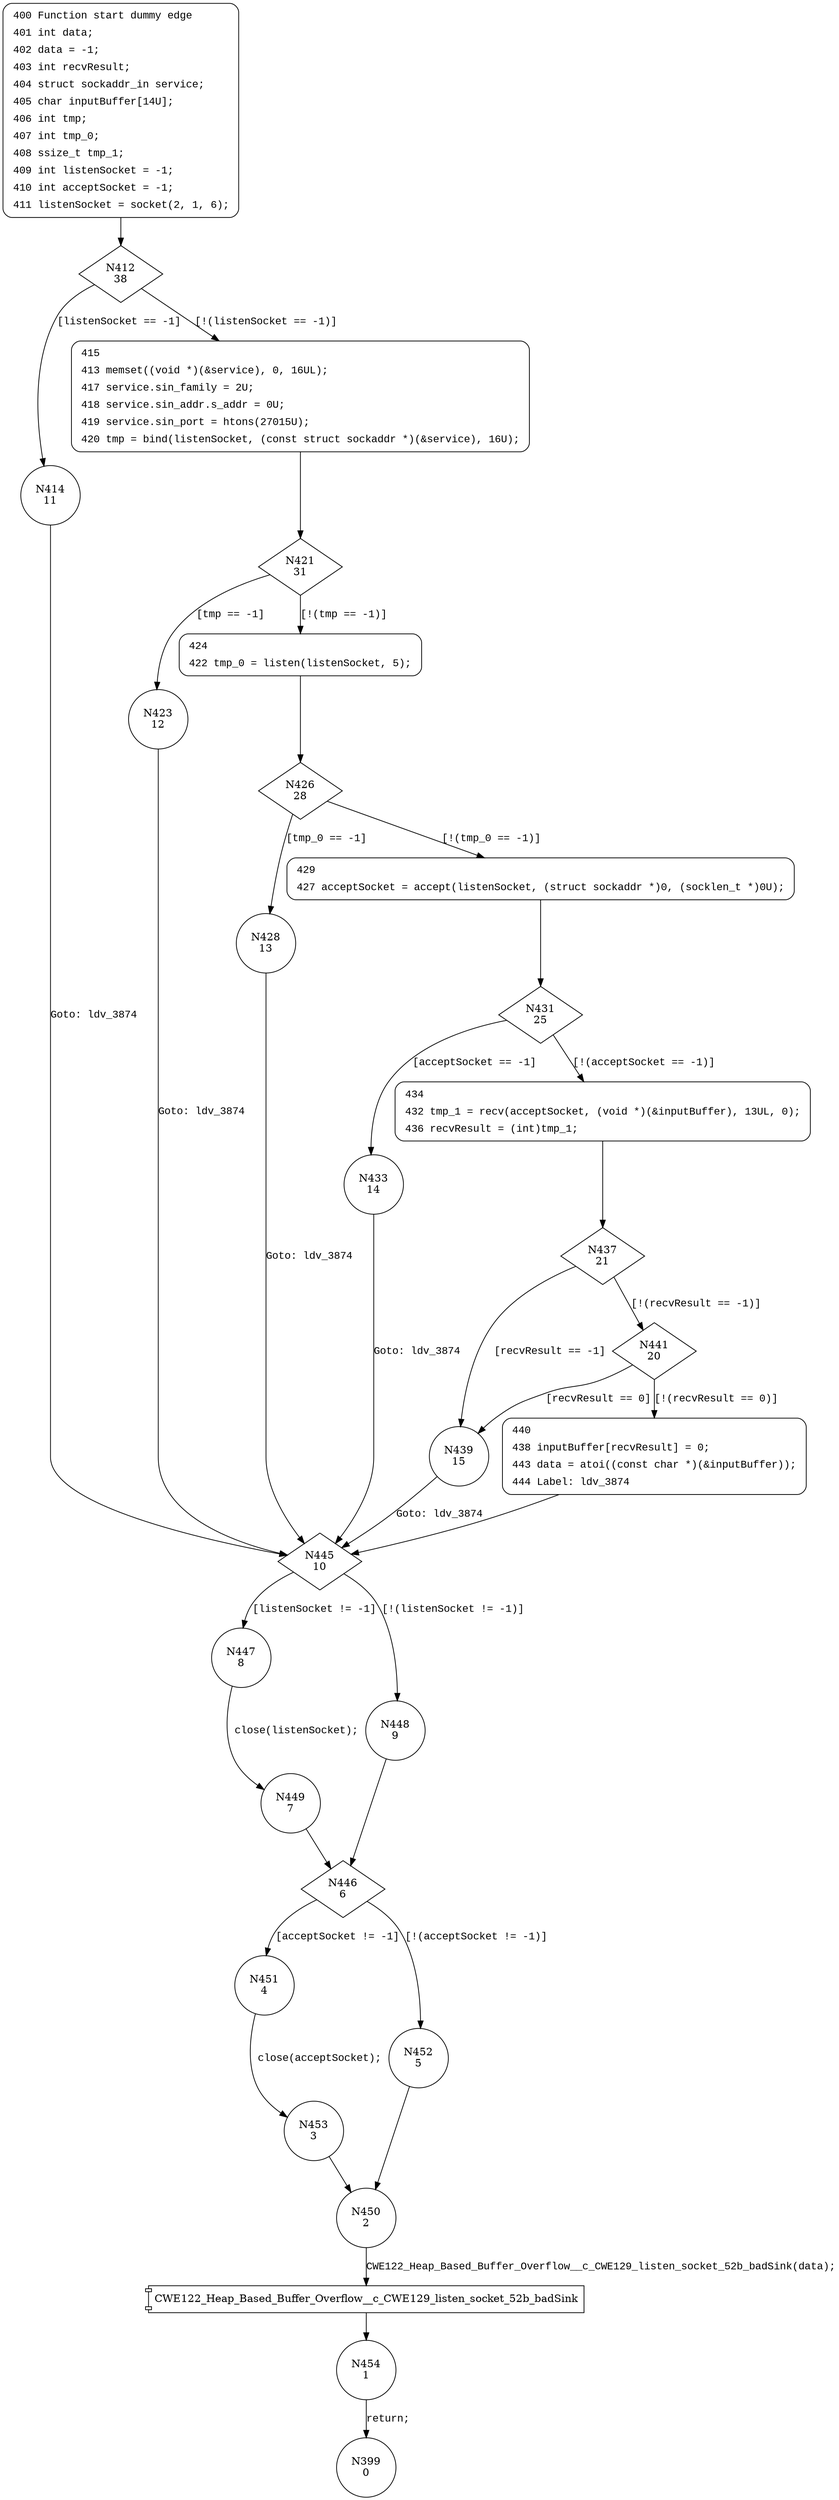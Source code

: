 digraph CWE122_Heap_Based_Buffer_Overflow__c_CWE129_listen_socket_52_bad {
412 [shape="diamond" label="N412\n38"]
414 [shape="circle" label="N414\n11"]
415 [shape="circle" label="N415\n37"]
421 [shape="diamond" label="N421\n31"]
423 [shape="circle" label="N423\n12"]
424 [shape="circle" label="N424\n30"]
426 [shape="diamond" label="N426\n28"]
428 [shape="circle" label="N428\n13"]
429 [shape="circle" label="N429\n27"]
431 [shape="diamond" label="N431\n25"]
433 [shape="circle" label="N433\n14"]
434 [shape="circle" label="N434\n24"]
437 [shape="diamond" label="N437\n21"]
439 [shape="circle" label="N439\n15"]
441 [shape="diamond" label="N441\n20"]
440 [shape="circle" label="N440\n19"]
445 [shape="diamond" label="N445\n10"]
447 [shape="circle" label="N447\n8"]
448 [shape="circle" label="N448\n9"]
446 [shape="diamond" label="N446\n6"]
451 [shape="circle" label="N451\n4"]
452 [shape="circle" label="N452\n5"]
450 [shape="circle" label="N450\n2"]
454 [shape="circle" label="N454\n1"]
453 [shape="circle" label="N453\n3"]
449 [shape="circle" label="N449\n7"]
399 [shape="circle" label="N399\n0"]
400 [style="filled,bold" penwidth="1" fillcolor="white" fontname="Courier New" shape="Mrecord" label=<<table border="0" cellborder="0" cellpadding="3" bgcolor="white"><tr><td align="right">400</td><td align="left">Function start dummy edge</td></tr><tr><td align="right">401</td><td align="left">int data;</td></tr><tr><td align="right">402</td><td align="left">data = -1;</td></tr><tr><td align="right">403</td><td align="left">int recvResult;</td></tr><tr><td align="right">404</td><td align="left">struct sockaddr_in service;</td></tr><tr><td align="right">405</td><td align="left">char inputBuffer[14U];</td></tr><tr><td align="right">406</td><td align="left">int tmp;</td></tr><tr><td align="right">407</td><td align="left">int tmp_0;</td></tr><tr><td align="right">408</td><td align="left">ssize_t tmp_1;</td></tr><tr><td align="right">409</td><td align="left">int listenSocket = -1;</td></tr><tr><td align="right">410</td><td align="left">int acceptSocket = -1;</td></tr><tr><td align="right">411</td><td align="left">listenSocket = socket(2, 1, 6);</td></tr></table>>]
400 -> 412[label=""]
415 [style="filled,bold" penwidth="1" fillcolor="white" fontname="Courier New" shape="Mrecord" label=<<table border="0" cellborder="0" cellpadding="3" bgcolor="white"><tr><td align="right">415</td><td align="left"></td></tr><tr><td align="right">413</td><td align="left">memset((void *)(&amp;service), 0, 16UL);</td></tr><tr><td align="right">417</td><td align="left">service.sin_family = 2U;</td></tr><tr><td align="right">418</td><td align="left">service.sin_addr.s_addr = 0U;</td></tr><tr><td align="right">419</td><td align="left">service.sin_port = htons(27015U);</td></tr><tr><td align="right">420</td><td align="left">tmp = bind(listenSocket, (const struct sockaddr *)(&amp;service), 16U);</td></tr></table>>]
415 -> 421[label=""]
424 [style="filled,bold" penwidth="1" fillcolor="white" fontname="Courier New" shape="Mrecord" label=<<table border="0" cellborder="0" cellpadding="3" bgcolor="white"><tr><td align="right">424</td><td align="left"></td></tr><tr><td align="right">422</td><td align="left">tmp_0 = listen(listenSocket, 5);</td></tr></table>>]
424 -> 426[label=""]
429 [style="filled,bold" penwidth="1" fillcolor="white" fontname="Courier New" shape="Mrecord" label=<<table border="0" cellborder="0" cellpadding="3" bgcolor="white"><tr><td align="right">429</td><td align="left"></td></tr><tr><td align="right">427</td><td align="left">acceptSocket = accept(listenSocket, (struct sockaddr *)0, (socklen_t *)0U);</td></tr></table>>]
429 -> 431[label=""]
434 [style="filled,bold" penwidth="1" fillcolor="white" fontname="Courier New" shape="Mrecord" label=<<table border="0" cellborder="0" cellpadding="3" bgcolor="white"><tr><td align="right">434</td><td align="left"></td></tr><tr><td align="right">432</td><td align="left">tmp_1 = recv(acceptSocket, (void *)(&amp;inputBuffer), 13UL, 0);</td></tr><tr><td align="right">436</td><td align="left">recvResult = (int)tmp_1;</td></tr></table>>]
434 -> 437[label=""]
440 [style="filled,bold" penwidth="1" fillcolor="white" fontname="Courier New" shape="Mrecord" label=<<table border="0" cellborder="0" cellpadding="3" bgcolor="white"><tr><td align="right">440</td><td align="left"></td></tr><tr><td align="right">438</td><td align="left">inputBuffer[recvResult] = 0;</td></tr><tr><td align="right">443</td><td align="left">data = atoi((const char *)(&amp;inputBuffer));</td></tr><tr><td align="right">444</td><td align="left">Label: ldv_3874</td></tr></table>>]
440 -> 445[label=""]
412 -> 414 [label="[listenSocket == -1]" fontname="Courier New"]
412 -> 415 [label="[!(listenSocket == -1)]" fontname="Courier New"]
421 -> 423 [label="[tmp == -1]" fontname="Courier New"]
421 -> 424 [label="[!(tmp == -1)]" fontname="Courier New"]
426 -> 428 [label="[tmp_0 == -1]" fontname="Courier New"]
426 -> 429 [label="[!(tmp_0 == -1)]" fontname="Courier New"]
431 -> 433 [label="[acceptSocket == -1]" fontname="Courier New"]
431 -> 434 [label="[!(acceptSocket == -1)]" fontname="Courier New"]
437 -> 439 [label="[recvResult == -1]" fontname="Courier New"]
437 -> 441 [label="[!(recvResult == -1)]" fontname="Courier New"]
441 -> 439 [label="[recvResult == 0]" fontname="Courier New"]
441 -> 440 [label="[!(recvResult == 0)]" fontname="Courier New"]
445 -> 447 [label="[listenSocket != -1]" fontname="Courier New"]
445 -> 448 [label="[!(listenSocket != -1)]" fontname="Courier New"]
446 -> 451 [label="[acceptSocket != -1]" fontname="Courier New"]
446 -> 452 [label="[!(acceptSocket != -1)]" fontname="Courier New"]
100020 [shape="component" label="CWE122_Heap_Based_Buffer_Overflow__c_CWE129_listen_socket_52b_badSink"]
450 -> 100020 [label="CWE122_Heap_Based_Buffer_Overflow__c_CWE129_listen_socket_52b_badSink(data);" fontname="Courier New"]
100020 -> 454 [label="" fontname="Courier New"]
451 -> 453 [label="close(acceptSocket);" fontname="Courier New"]
447 -> 449 [label="close(listenSocket);" fontname="Courier New"]
439 -> 445 [label="Goto: ldv_3874" fontname="Courier New"]
428 -> 445 [label="Goto: ldv_3874" fontname="Courier New"]
414 -> 445 [label="Goto: ldv_3874" fontname="Courier New"]
448 -> 446 [label="" fontname="Courier New"]
452 -> 450 [label="" fontname="Courier New"]
454 -> 399 [label="return;" fontname="Courier New"]
453 -> 450 [label="" fontname="Courier New"]
449 -> 446 [label="" fontname="Courier New"]
433 -> 445 [label="Goto: ldv_3874" fontname="Courier New"]
423 -> 445 [label="Goto: ldv_3874" fontname="Courier New"]
}